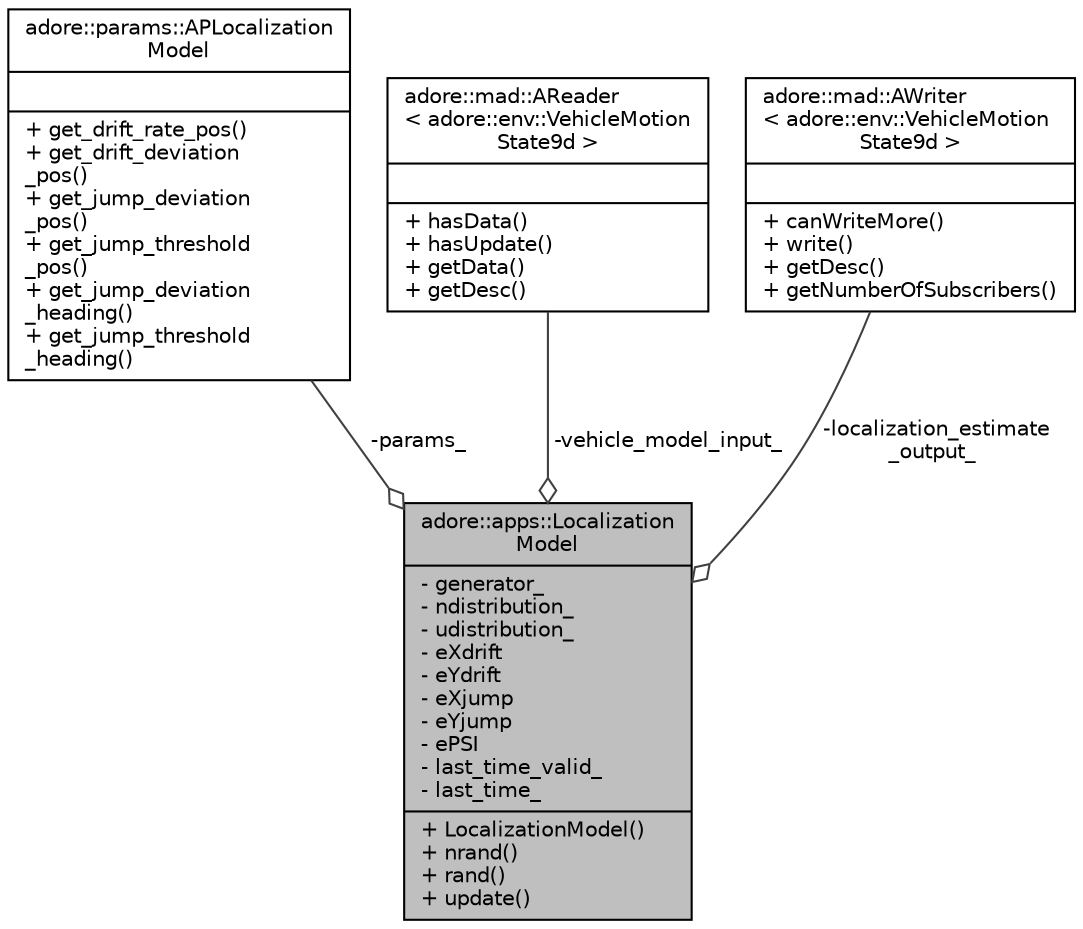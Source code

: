 digraph "adore::apps::LocalizationModel"
{
 // LATEX_PDF_SIZE
  edge [fontname="Helvetica",fontsize="10",labelfontname="Helvetica",labelfontsize="10"];
  node [fontname="Helvetica",fontsize="10",shape=record];
  Node1 [label="{adore::apps::Localization\lModel\n|- generator_\l- ndistribution_\l- udistribution_\l- eXdrift\l- eYdrift\l- eXjump\l- eYjump\l- ePSI\l- last_time_valid_\l- last_time_\l|+ LocalizationModel()\l+ nrand()\l+ rand()\l+ update()\l}",height=0.2,width=0.4,color="black", fillcolor="grey75", style="filled", fontcolor="black",tooltip="a model for localization adds errors to true vehicle state"];
  Node2 -> Node1 [color="grey25",fontsize="10",style="solid",label=" -params_" ,arrowhead="odiamond",fontname="Helvetica"];
  Node2 [label="{adore::params::APLocalization\lModel\n||+ get_drift_rate_pos()\l+ get_drift_deviation\l_pos()\l+ get_jump_deviation\l_pos()\l+ get_jump_threshold\l_pos()\l+ get_jump_deviation\l_heading()\l+ get_jump_threshold\l_heading()\l}",height=0.2,width=0.4,color="black", fillcolor="white", style="filled",URL="$classadore_1_1params_1_1APLocalizationModel.html",tooltip="abstract class containing parameters which configure localization state estimation model"];
  Node3 -> Node1 [color="grey25",fontsize="10",style="solid",label=" -vehicle_model_input_" ,arrowhead="odiamond",fontname="Helvetica"];
  Node3 [label="{adore::mad::AReader\l\< adore::env::VehicleMotion\lState9d \>\n||+ hasData()\l+ hasUpdate()\l+ getData()\l+ getDesc()\l}",height=0.2,width=0.4,color="black", fillcolor="white", style="filled",URL="$classadore_1_1mad_1_1AReader.html",tooltip=" "];
  Node4 -> Node1 [color="grey25",fontsize="10",style="solid",label=" -localization_estimate\l_output_" ,arrowhead="odiamond",fontname="Helvetica"];
  Node4 [label="{adore::mad::AWriter\l\< adore::env::VehicleMotion\lState9d \>\n||+ canWriteMore()\l+ write()\l+ getDesc()\l+ getNumberOfSubscribers()\l}",height=0.2,width=0.4,color="black", fillcolor="white", style="filled",URL="$classadore_1_1mad_1_1AWriter.html",tooltip=" "];
}
